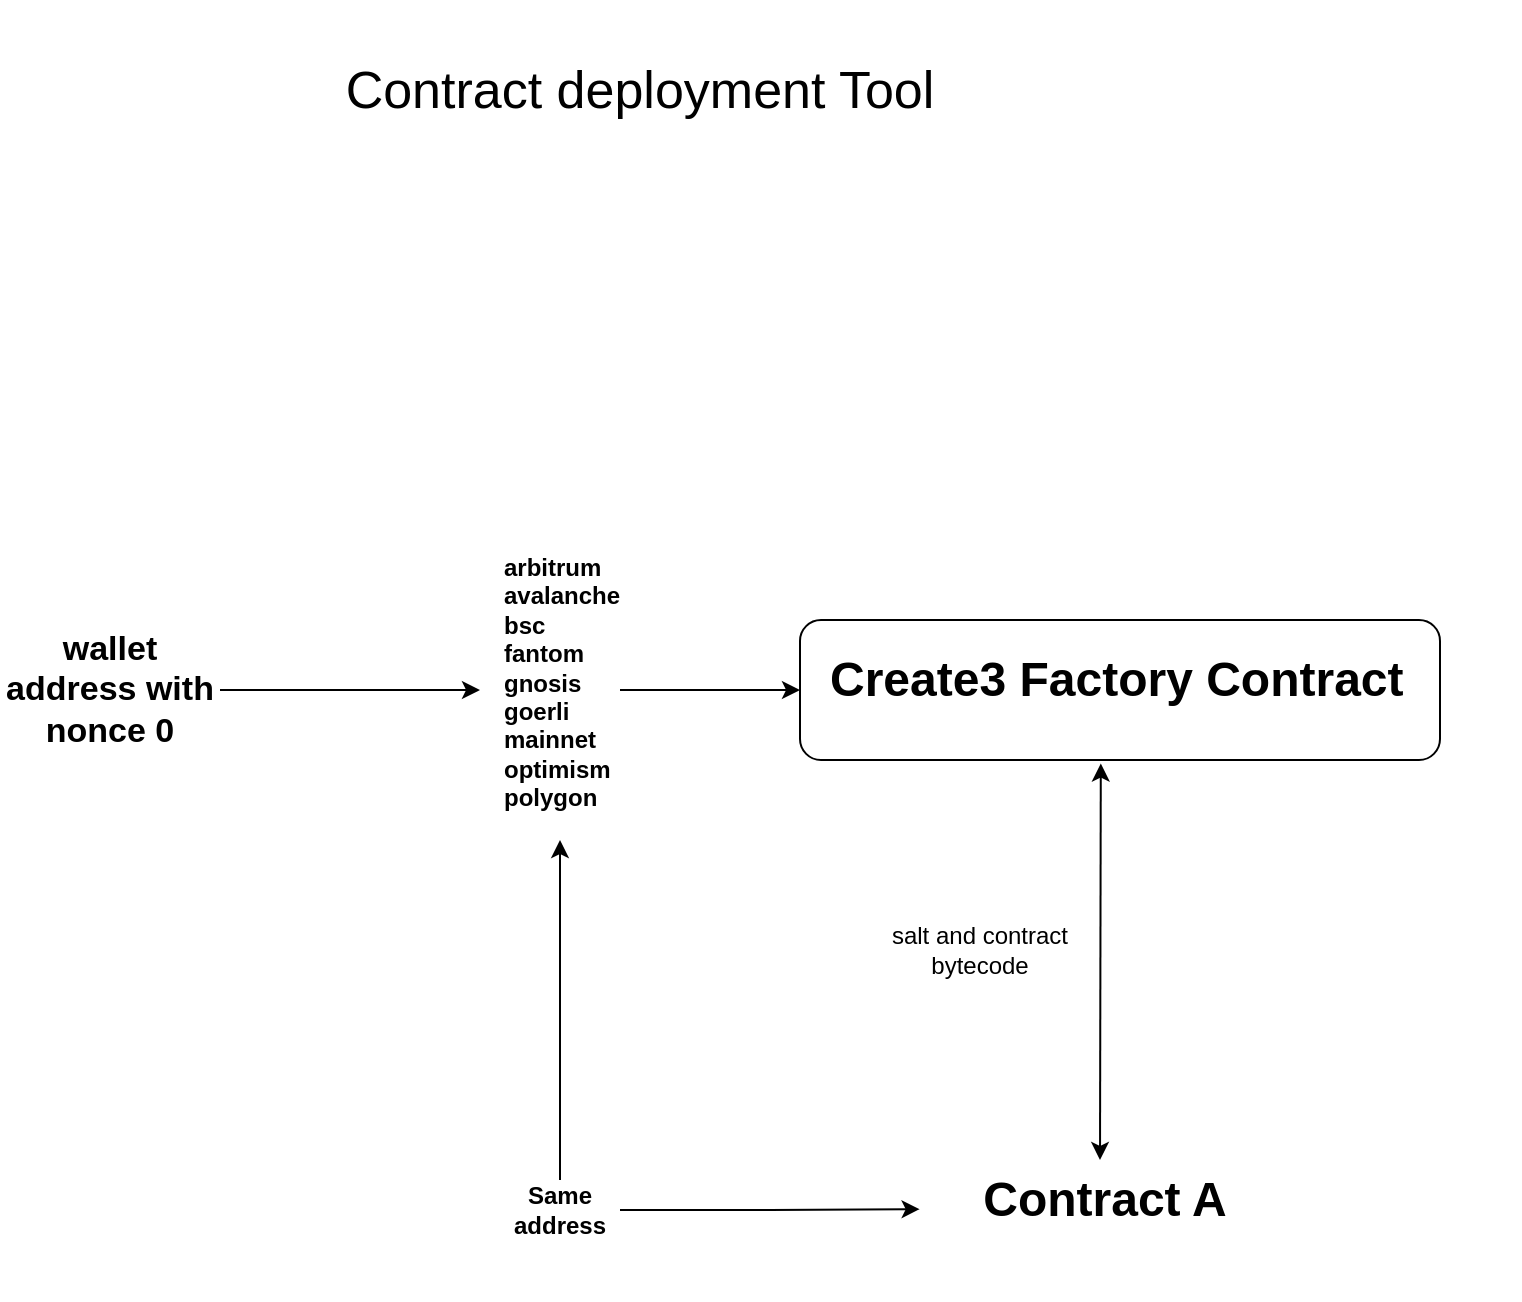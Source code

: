<mxfile version="21.5.0" type="github">
  <diagram name="Page-1" id="D8mtQJCvIUCq3xoTe9Ai">
    <mxGraphModel dx="1823" dy="921" grid="1" gridSize="10" guides="1" tooltips="1" connect="1" arrows="1" fold="1" page="1" pageScale="1" pageWidth="850" pageHeight="1100" math="0" shadow="0">
      <root>
        <mxCell id="0" />
        <mxCell id="1" parent="0" />
        <mxCell id="Rp_fgitV3uWehaf2HcM2-1" value="&lt;font style=&quot;font-size: 26px;&quot;&gt;Contract deployment Tool&lt;/font&gt;" style="text;html=1;strokeColor=none;fillColor=none;align=center;verticalAlign=middle;whiteSpace=wrap;rounded=0;" parent="1" vertex="1">
          <mxGeometry x="250" y="30" width="320" height="90" as="geometry" />
        </mxCell>
        <mxCell id="3Xp0vNJ-y2MnxwoDZw0I-2" value="&lt;h1&gt;Contract A&lt;/h1&gt;" style="text;html=1;strokeColor=none;fillColor=none;spacing=5;spacingTop=-20;whiteSpace=wrap;overflow=hidden;rounded=0;align=center;" parent="1" vertex="1">
          <mxGeometry x="550" y="610" width="185" height="70" as="geometry" />
        </mxCell>
        <mxCell id="e5trn_ajBI5a_qGK76ur-11" style="edgeStyle=orthogonalEdgeStyle;rounded=0;orthogonalLoop=1;jettySize=auto;html=1;" edge="1" parent="1" source="e5trn_ajBI5a_qGK76ur-2">
          <mxGeometry relative="1" as="geometry">
            <mxPoint x="330" y="375" as="targetPoint" />
          </mxGeometry>
        </mxCell>
        <mxCell id="e5trn_ajBI5a_qGK76ur-2" value="&lt;b&gt;&lt;font style=&quot;font-size: 17px;&quot;&gt;wallet address with nonce 0&lt;/font&gt;&lt;/b&gt;" style="text;html=1;strokeColor=none;fillColor=none;align=center;verticalAlign=middle;whiteSpace=wrap;rounded=0;" vertex="1" parent="1">
          <mxGeometry x="90" y="360" width="110" height="30" as="geometry" />
        </mxCell>
        <mxCell id="e5trn_ajBI5a_qGK76ur-12" style="edgeStyle=orthogonalEdgeStyle;rounded=0;orthogonalLoop=1;jettySize=auto;html=1;entryX=0;entryY=0.5;entryDx=0;entryDy=0;" edge="1" parent="1" source="e5trn_ajBI5a_qGK76ur-7" target="e5trn_ajBI5a_qGK76ur-3">
          <mxGeometry relative="1" as="geometry" />
        </mxCell>
        <mxCell id="e5trn_ajBI5a_qGK76ur-7" value="arbitrum&#xa;avalanche&#xa;bsc&#xa;fantom&#xa;gnosis&#xa;goerli&#xa;mainnet&#xa;optimism&#xa;polygon" style="text;whiteSpace=wrap;fontStyle=1" vertex="1" parent="1">
          <mxGeometry x="340" y="300" width="60" height="150" as="geometry" />
        </mxCell>
        <mxCell id="e5trn_ajBI5a_qGK76ur-9" value="" style="group" vertex="1" connectable="0" parent="1">
          <mxGeometry x="490" y="340" width="360" height="70" as="geometry" />
        </mxCell>
        <mxCell id="3Xp0vNJ-y2MnxwoDZw0I-1" value="&lt;h1&gt;Create3 Factory Contract&lt;/h1&gt;" style="text;html=1;strokeColor=none;fillColor=none;spacing=5;spacingTop=-20;whiteSpace=wrap;overflow=hidden;rounded=0;" parent="e5trn_ajBI5a_qGK76ur-9" vertex="1">
          <mxGeometry x="10" y="10" width="350" height="60" as="geometry" />
        </mxCell>
        <mxCell id="e5trn_ajBI5a_qGK76ur-3" value="" style="rounded=1;whiteSpace=wrap;html=1;fillColor=none;" vertex="1" parent="e5trn_ajBI5a_qGK76ur-9">
          <mxGeometry width="320" height="70" as="geometry" />
        </mxCell>
        <mxCell id="e5trn_ajBI5a_qGK76ur-14" value="salt and contract bytecode" style="text;html=1;strokeColor=none;fillColor=none;align=center;verticalAlign=middle;whiteSpace=wrap;rounded=0;" vertex="1" parent="1">
          <mxGeometry x="520" y="490" width="120" height="30" as="geometry" />
        </mxCell>
        <mxCell id="e5trn_ajBI5a_qGK76ur-17" style="edgeStyle=orthogonalEdgeStyle;rounded=0;orthogonalLoop=1;jettySize=auto;html=1;entryX=0.5;entryY=1;entryDx=0;entryDy=0;" edge="1" parent="1" source="e5trn_ajBI5a_qGK76ur-15" target="e5trn_ajBI5a_qGK76ur-7">
          <mxGeometry relative="1" as="geometry" />
        </mxCell>
        <mxCell id="e5trn_ajBI5a_qGK76ur-18" style="edgeStyle=orthogonalEdgeStyle;rounded=0;orthogonalLoop=1;jettySize=auto;html=1;entryX=-0.001;entryY=0.351;entryDx=0;entryDy=0;entryPerimeter=0;" edge="1" parent="1" source="e5trn_ajBI5a_qGK76ur-15" target="3Xp0vNJ-y2MnxwoDZw0I-2">
          <mxGeometry relative="1" as="geometry" />
        </mxCell>
        <mxCell id="e5trn_ajBI5a_qGK76ur-15" value="&lt;b&gt;Same address&lt;/b&gt;" style="text;html=1;strokeColor=none;fillColor=none;align=center;verticalAlign=middle;whiteSpace=wrap;rounded=0;" vertex="1" parent="1">
          <mxGeometry x="340" y="620" width="60" height="30" as="geometry" />
        </mxCell>
        <mxCell id="e5trn_ajBI5a_qGK76ur-19" value="" style="endArrow=classic;startArrow=classic;html=1;rounded=0;entryX=0.47;entryY=1.025;entryDx=0;entryDy=0;entryPerimeter=0;" edge="1" parent="1" target="e5trn_ajBI5a_qGK76ur-3">
          <mxGeometry width="50" height="50" relative="1" as="geometry">
            <mxPoint x="640" y="610" as="sourcePoint" />
            <mxPoint x="690" y="560" as="targetPoint" />
          </mxGeometry>
        </mxCell>
      </root>
    </mxGraphModel>
  </diagram>
</mxfile>
